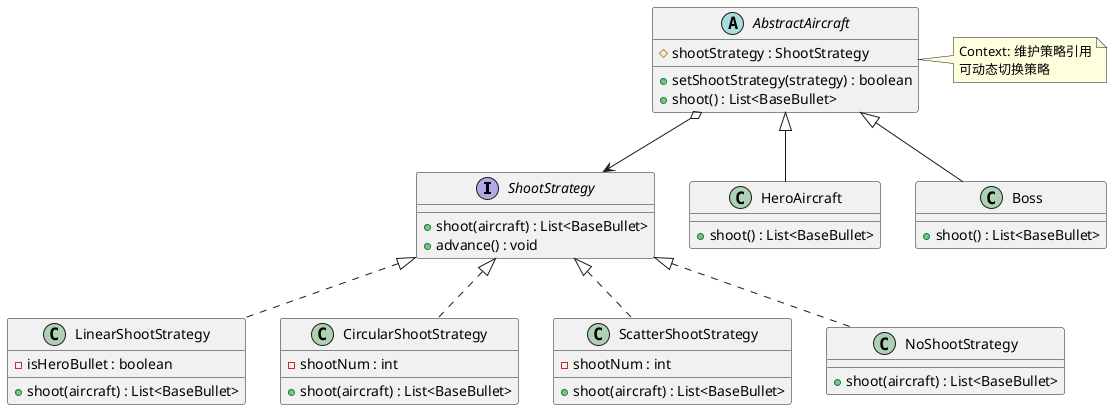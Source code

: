 @startuml strategy

interface ShootStrategy {
    + shoot(aircraft) : List<BaseBullet>
    + advance() : void
}

class LinearShootStrategy {
    - isHeroBullet : boolean
    + shoot(aircraft) : List<BaseBullet>
}

class CircularShootStrategy {
    - shootNum : int
    + shoot(aircraft) : List<BaseBullet>
}

class ScatterShootStrategy {
    - shootNum : int
    + shoot(aircraft) : List<BaseBullet>
}

class NoShootStrategy {
    + shoot(aircraft) : List<BaseBullet>
}

abstract class AbstractAircraft {
    # shootStrategy : ShootStrategy
    + setShootStrategy(strategy) : boolean
    + shoot() : List<BaseBullet>
}

class HeroAircraft {
    + shoot() : List<BaseBullet>
}

class Boss {
    + shoot() : List<BaseBullet>
}

ShootStrategy <|.. LinearShootStrategy
ShootStrategy <|.. CircularShootStrategy
ShootStrategy <|.. ScatterShootStrategy
ShootStrategy <|.. NoShootStrategy

AbstractAircraft o--> ShootStrategy
AbstractAircraft <|-- HeroAircraft
AbstractAircraft <|-- Boss

note right of AbstractAircraft
  Context: 维护策略引用
  可动态切换策略
end note

@enduml